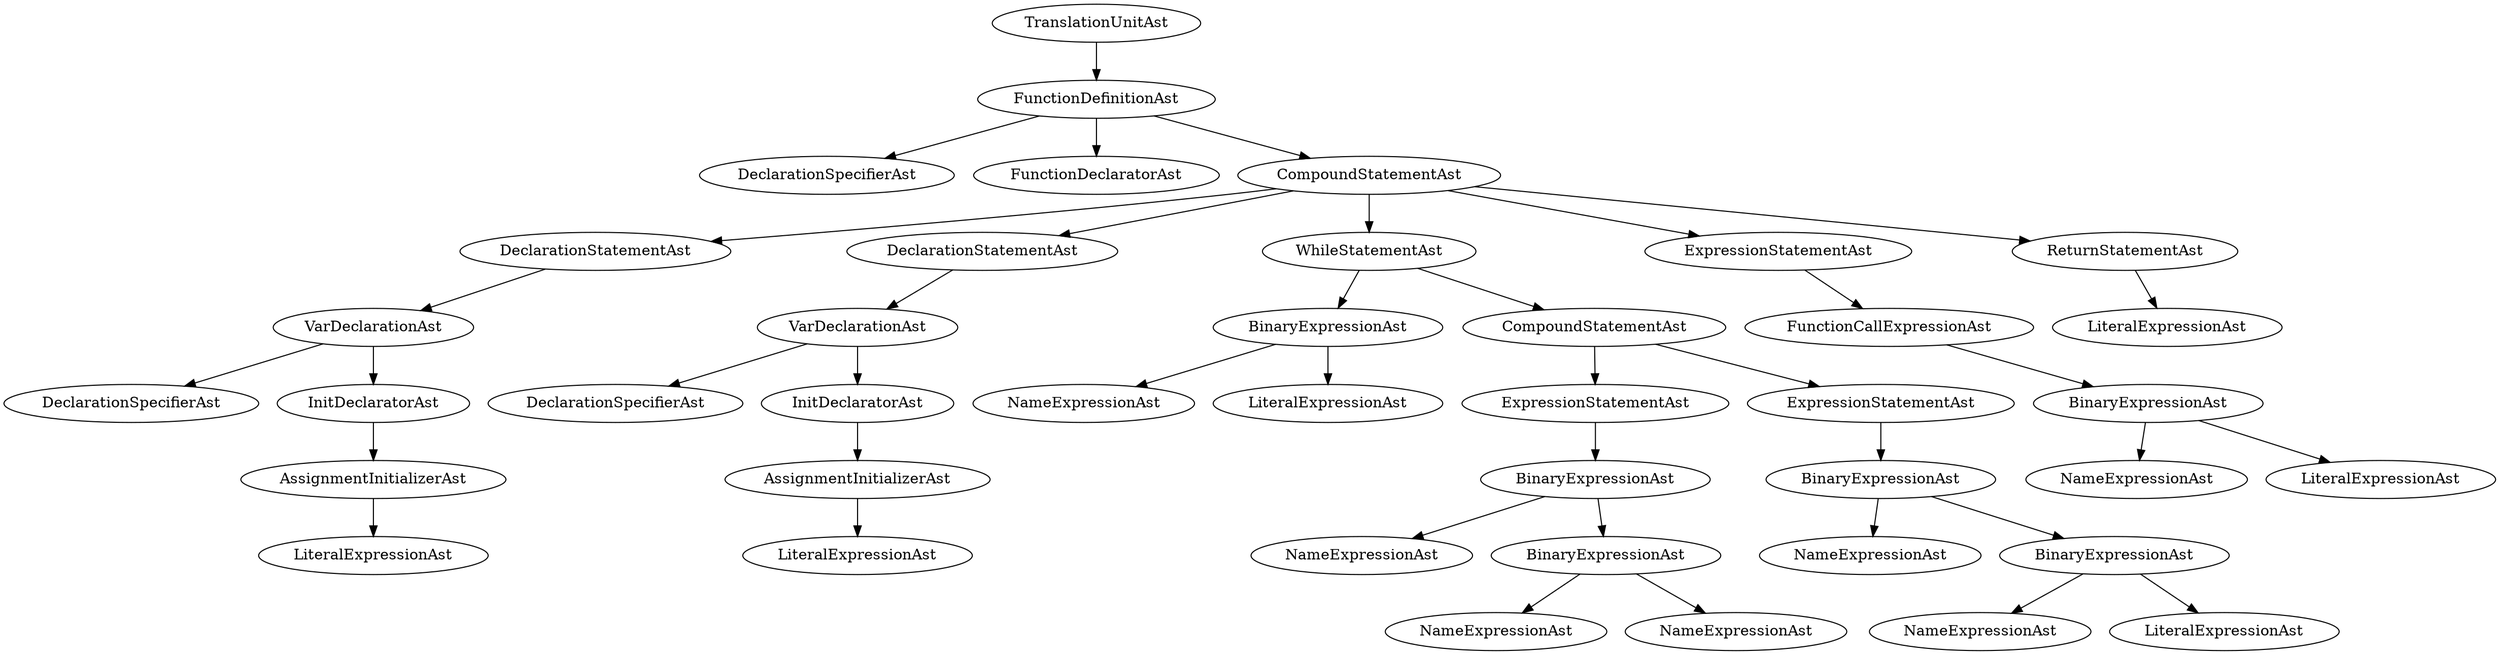 digraph G {node_0 [label="TranslationUnitAst"];
node_1 [label="FunctionDefinitionAst"];
node_2 [label="DeclarationSpecifierAst"];
node_1 -> node_2;
node_3 [label="FunctionDeclaratorAst"];
node_1 -> node_3;
node_4 [label="CompoundStatementAst"];
node_5 [label="DeclarationStatementAst"];
node_6 [label="VarDeclarationAst"];
node_7 [label="DeclarationSpecifierAst"];
node_6 -> node_7;
node_8 [label="InitDeclaratorAst"];
node_9 [label="AssignmentInitializerAst"];
node_10 [label="LiteralExpressionAst"];
node_9 -> node_10;
node_8 -> node_9;
node_6 -> node_8;
node_5 -> node_6;
node_4 -> node_5;
node_11 [label="DeclarationStatementAst"];
node_12 [label="VarDeclarationAst"];
node_13 [label="DeclarationSpecifierAst"];
node_12 -> node_13;
node_14 [label="InitDeclaratorAst"];
node_15 [label="AssignmentInitializerAst"];
node_16 [label="LiteralExpressionAst"];
node_15 -> node_16;
node_14 -> node_15;
node_12 -> node_14;
node_11 -> node_12;
node_4 -> node_11;
node_17 [label="WhileStatementAst"];
node_18 [label="BinaryExpressionAst"];
node_19 [label="NameExpressionAst"];
node_18 -> node_19;
node_20 [label="LiteralExpressionAst"];
node_18 -> node_20;
node_17 -> node_18;
node_21 [label="CompoundStatementAst"];
node_22 [label="ExpressionStatementAst"];
node_23 [label="BinaryExpressionAst"];
node_24 [label="NameExpressionAst"];
node_23 -> node_24;
node_25 [label="BinaryExpressionAst"];
node_26 [label="NameExpressionAst"];
node_25 -> node_26;
node_27 [label="NameExpressionAst"];
node_25 -> node_27;
node_23 -> node_25;
node_22 -> node_23;
node_21 -> node_22;
node_28 [label="ExpressionStatementAst"];
node_29 [label="BinaryExpressionAst"];
node_30 [label="NameExpressionAst"];
node_29 -> node_30;
node_31 [label="BinaryExpressionAst"];
node_32 [label="NameExpressionAst"];
node_31 -> node_32;
node_33 [label="LiteralExpressionAst"];
node_31 -> node_33;
node_29 -> node_31;
node_28 -> node_29;
node_21 -> node_28;
node_17 -> node_21;
node_4 -> node_17;
node_34 [label="ExpressionStatementAst"];
node_35 [label="FunctionCallExpressionAst"];
node_36 [label="BinaryExpressionAst"];
node_37 [label="NameExpressionAst"];
node_36 -> node_37;
node_38 [label="LiteralExpressionAst"];
node_36 -> node_38;
node_35 -> node_36;
node_34 -> node_35;
node_4 -> node_34;
node_39 [label="ReturnStatementAst"];
node_40 [label="LiteralExpressionAst"];
node_39 -> node_40;
node_4 -> node_39;
node_1 -> node_4;
node_0 -> node_1;
}